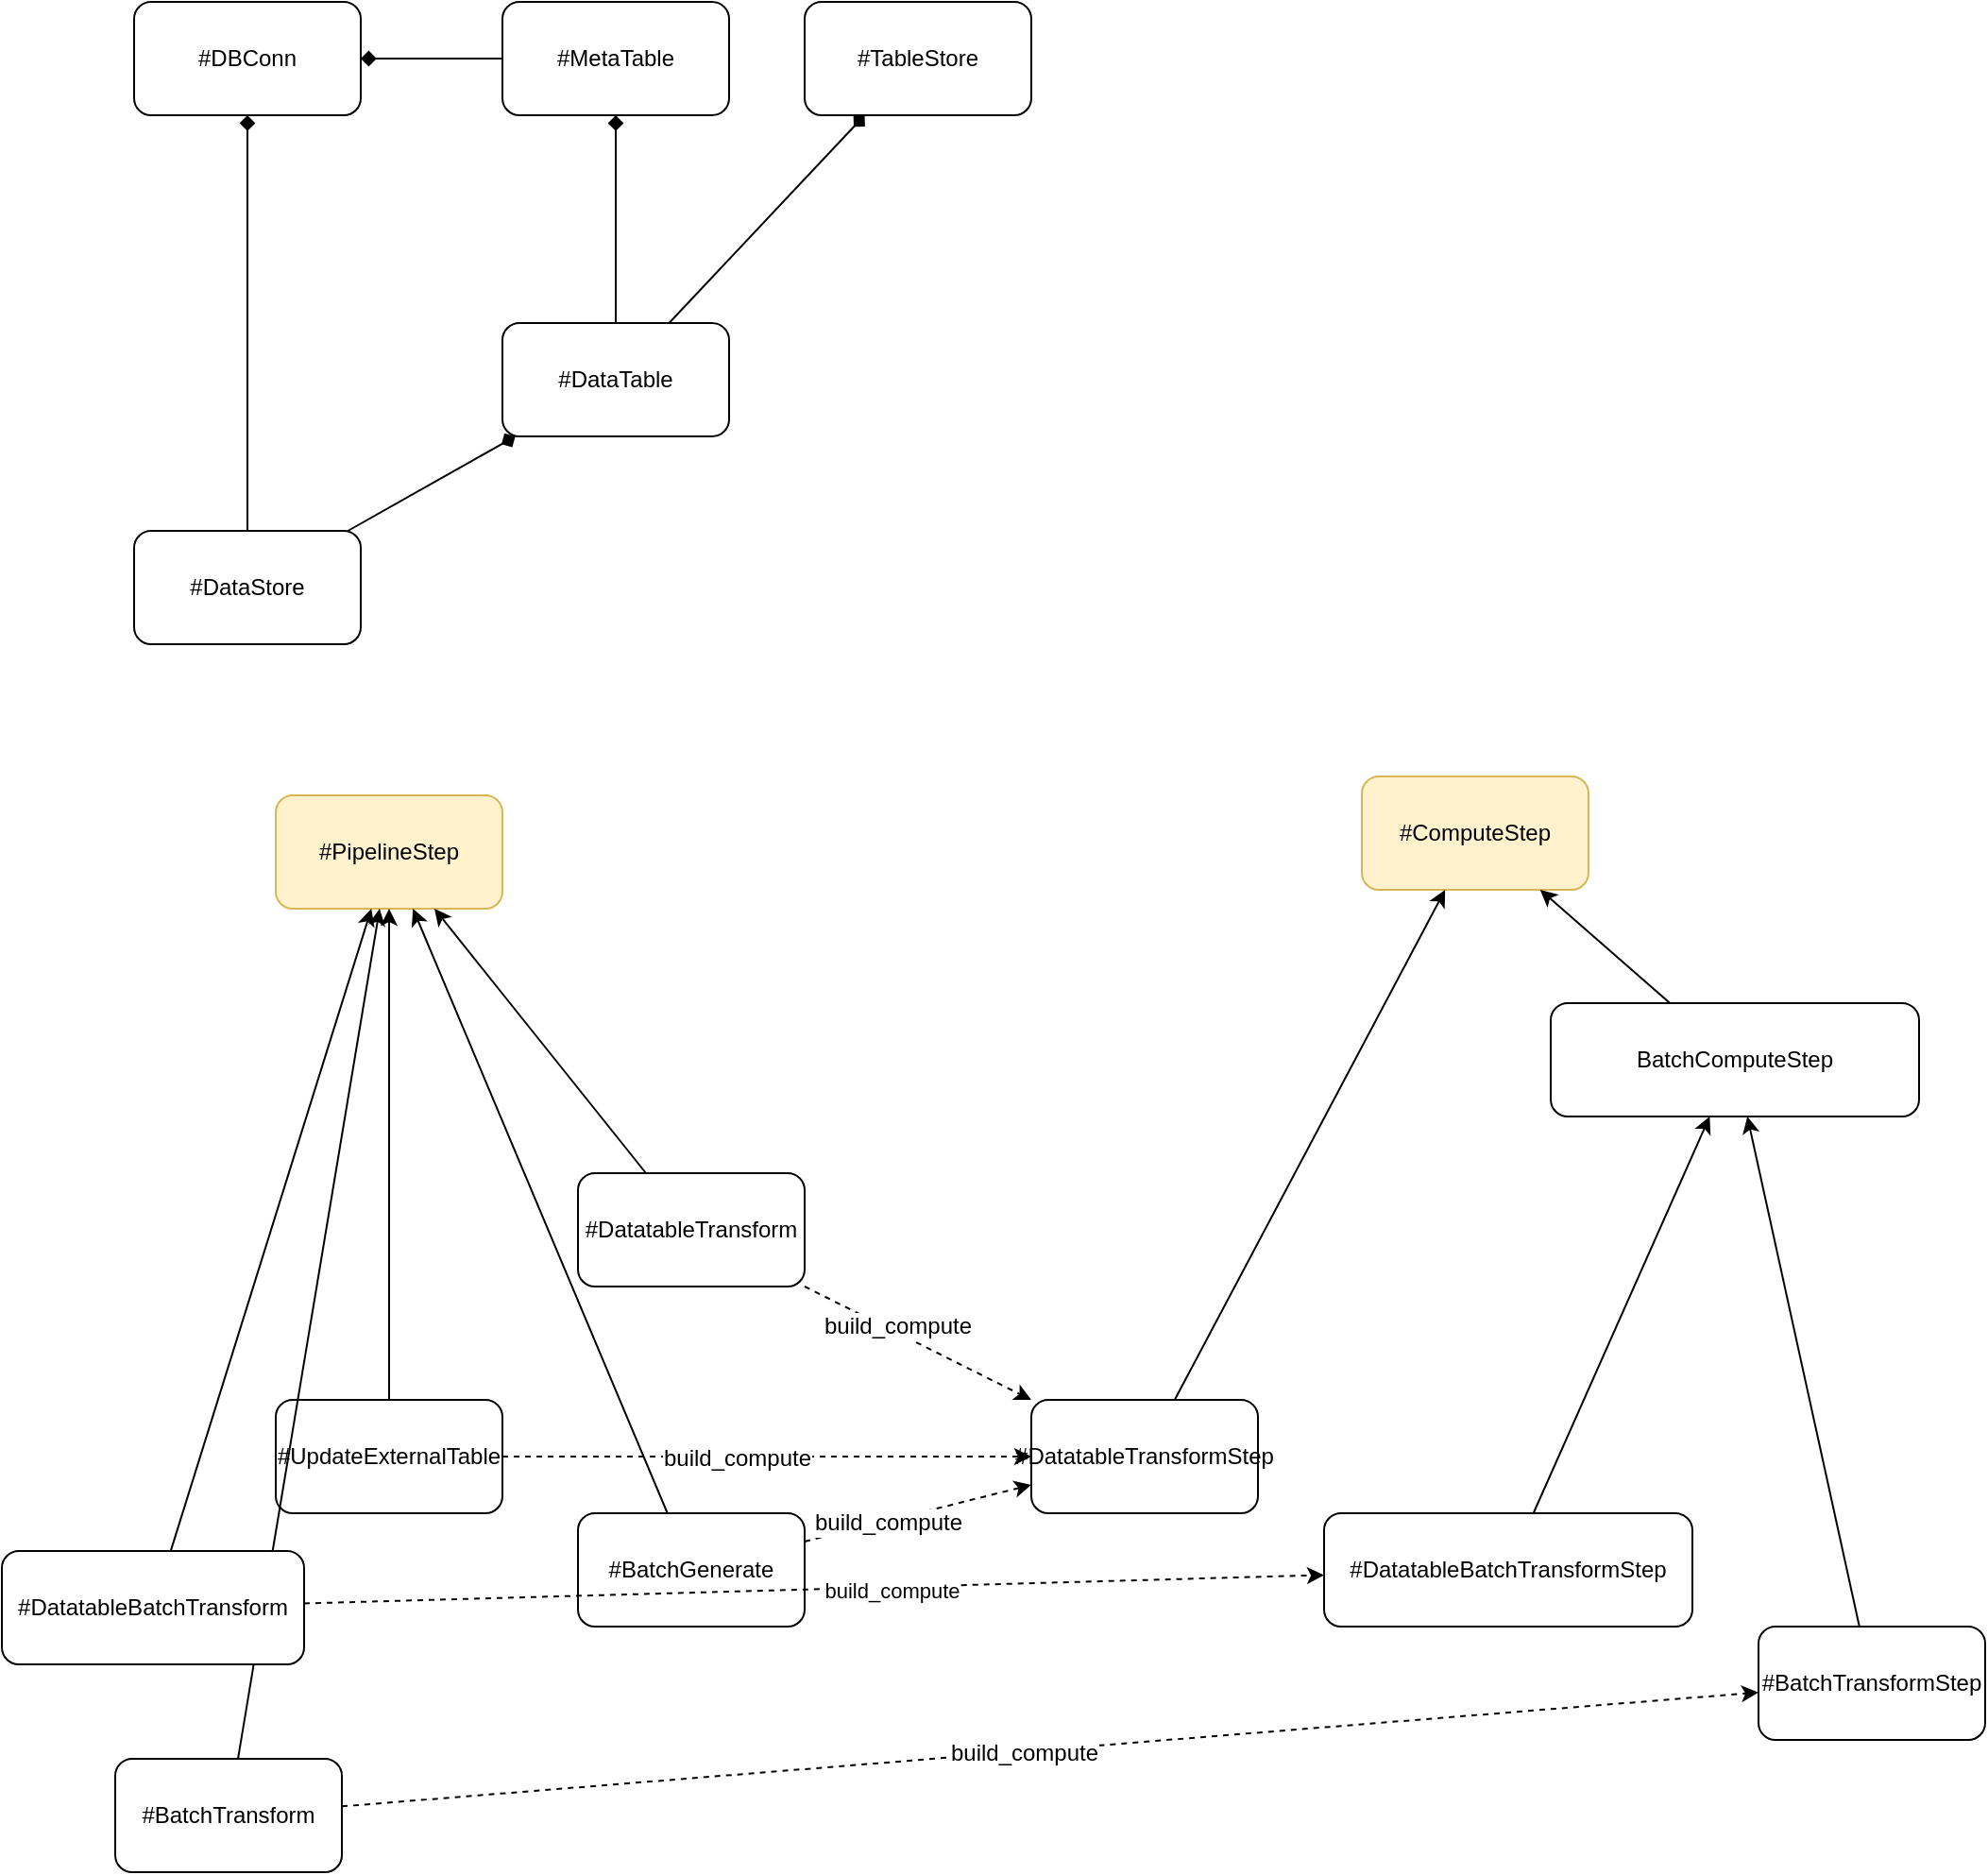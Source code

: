 <mxfile>
    <diagram id="680uwpuYkj8ZMehc0VYk" name="Page-2">
        <mxGraphModel dx="1571" dy="1906" grid="1" gridSize="10" guides="1" tooltips="1" connect="1" arrows="1" fold="1" page="1" pageScale="1" pageWidth="850" pageHeight="1100" math="0" shadow="0">
            <root>
                <mxCell id="ur8WBRzY9eALHr9f39F1-0"/>
                <mxCell id="ur8WBRzY9eALHr9f39F1-1" parent="ur8WBRzY9eALHr9f39F1-0"/>
                <mxCell id="ur8WBRzY9eALHr9f39F1-2" value="&lt;div style=&quot;font-size: 12px; line-height: 19px;&quot;&gt;&lt;div style=&quot;line-height: 19px; font-size: 12px;&quot;&gt;&lt;span style=&quot;font-size: 12px;&quot;&gt;#PipelineStep&lt;/span&gt;&lt;/div&gt;&lt;/div&gt;" style="rounded=1;whiteSpace=wrap;html=1;labelBackgroundColor=none;fillColor=#fff2cc;strokeColor=#d6b656;fontColor=default;fontFamily=Helvetica;fontSize=12;" parent="ur8WBRzY9eALHr9f39F1-1" vertex="1">
                    <mxGeometry x="165" y="260" width="120" height="60" as="geometry"/>
                </mxCell>
                <mxCell id="ur8WBRzY9eALHr9f39F1-4" style="edgeStyle=none;html=1;fontColor=default;" parent="ur8WBRzY9eALHr9f39F1-1" source="ur8WBRzY9eALHr9f39F1-3" target="ur8WBRzY9eALHr9f39F1-2" edge="1">
                    <mxGeometry relative="1" as="geometry"/>
                </mxCell>
                <mxCell id="ur8WBRzY9eALHr9f39F1-21" style="edgeStyle=none;html=1;fontColor=default;dashed=1;" parent="ur8WBRzY9eALHr9f39F1-1" source="ur8WBRzY9eALHr9f39F1-3" target="ur8WBRzY9eALHr9f39F1-8" edge="1">
                    <mxGeometry relative="1" as="geometry"/>
                </mxCell>
                <mxCell id="ur8WBRzY9eALHr9f39F1-25" value="build_compute" style="edgeLabel;html=1;align=center;verticalAlign=middle;resizable=0;points=[];fontSize=12;fontFamily=Helvetica;fontColor=default;" parent="ur8WBRzY9eALHr9f39F1-21" vertex="1" connectable="0">
                    <mxGeometry x="-0.114" y="-1" relative="1" as="geometry">
                        <mxPoint as="offset"/>
                    </mxGeometry>
                </mxCell>
                <mxCell id="ur8WBRzY9eALHr9f39F1-3" value="&lt;div style=&quot;font-size: 12px; line-height: 19px;&quot;&gt;&lt;span style=&quot;font-size: 12px;&quot;&gt;#&lt;/span&gt;&lt;span style=&quot;font-size: 12px;&quot;&gt;UpdateExternalTable&lt;/span&gt;&lt;/div&gt;" style="rounded=1;whiteSpace=wrap;html=1;labelBackgroundColor=none;fontColor=default;fontStyle=0;fontSize=12;fontFamily=Helvetica;" parent="ur8WBRzY9eALHr9f39F1-1" vertex="1">
                    <mxGeometry x="165" y="580" width="120" height="60" as="geometry"/>
                </mxCell>
                <mxCell id="ur8WBRzY9eALHr9f39F1-6" style="edgeStyle=none;html=1;fontColor=default;" parent="ur8WBRzY9eALHr9f39F1-1" source="ur8WBRzY9eALHr9f39F1-5" target="ur8WBRzY9eALHr9f39F1-2" edge="1">
                    <mxGeometry relative="1" as="geometry"/>
                </mxCell>
                <mxCell id="ur8WBRzY9eALHr9f39F1-22" style="edgeStyle=none;html=1;fontColor=default;dashed=1;" parent="ur8WBRzY9eALHr9f39F1-1" source="ur8WBRzY9eALHr9f39F1-5" target="ur8WBRzY9eALHr9f39F1-8" edge="1">
                    <mxGeometry relative="1" as="geometry"/>
                </mxCell>
                <mxCell id="ur8WBRzY9eALHr9f39F1-24" value="build_compute" style="edgeLabel;html=1;align=center;verticalAlign=middle;resizable=0;points=[];fontSize=12;fontFamily=Helvetica;fontColor=default;" parent="ur8WBRzY9eALHr9f39F1-22" vertex="1" connectable="0">
                    <mxGeometry x="-0.22" y="3" relative="1" as="geometry">
                        <mxPoint as="offset"/>
                    </mxGeometry>
                </mxCell>
                <mxCell id="ur8WBRzY9eALHr9f39F1-5" value="#DatatableTransform" style="rounded=1;whiteSpace=wrap;html=1;labelBackgroundColor=none;fontColor=default;" parent="ur8WBRzY9eALHr9f39F1-1" vertex="1">
                    <mxGeometry x="325" y="460" width="120" height="60" as="geometry"/>
                </mxCell>
                <mxCell id="ur8WBRzY9eALHr9f39F1-7" value="#ComputeStep" style="rounded=1;whiteSpace=wrap;html=1;labelBackgroundColor=none;fillColor=#fff2cc;strokeColor=#d6b656;" parent="ur8WBRzY9eALHr9f39F1-1" vertex="1">
                    <mxGeometry x="740" y="250" width="120" height="60" as="geometry"/>
                </mxCell>
                <mxCell id="ur8WBRzY9eALHr9f39F1-9" style="edgeStyle=none;html=1;fontColor=default;" parent="ur8WBRzY9eALHr9f39F1-1" source="ur8WBRzY9eALHr9f39F1-8" target="ur8WBRzY9eALHr9f39F1-7" edge="1">
                    <mxGeometry relative="1" as="geometry"/>
                </mxCell>
                <mxCell id="ur8WBRzY9eALHr9f39F1-8" value="#DatatableTransformStep" style="rounded=1;whiteSpace=wrap;html=1;labelBackgroundColor=none;fontColor=default;" parent="ur8WBRzY9eALHr9f39F1-1" vertex="1">
                    <mxGeometry x="565" y="580" width="120" height="60" as="geometry"/>
                </mxCell>
                <mxCell id="ur8WBRzY9eALHr9f39F1-11" style="edgeStyle=none;html=1;fontColor=default;" parent="ur8WBRzY9eALHr9f39F1-1" source="ur8WBRzY9eALHr9f39F1-10" target="ur8WBRzY9eALHr9f39F1-2" edge="1">
                    <mxGeometry relative="1" as="geometry"/>
                </mxCell>
                <mxCell id="ur8WBRzY9eALHr9f39F1-14" style="edgeStyle=none;html=1;fontColor=default;dashed=1;" parent="ur8WBRzY9eALHr9f39F1-1" source="ur8WBRzY9eALHr9f39F1-10" target="ur8WBRzY9eALHr9f39F1-12" edge="1">
                    <mxGeometry relative="1" as="geometry"/>
                </mxCell>
                <mxCell id="ur8WBRzY9eALHr9f39F1-27" value="build_compute" style="edgeLabel;html=1;align=center;verticalAlign=middle;resizable=0;points=[];fontSize=12;fontFamily=Helvetica;fontColor=default;" parent="ur8WBRzY9eALHr9f39F1-14" vertex="1" connectable="0">
                    <mxGeometry x="-0.038" y="-1" relative="1" as="geometry">
                        <mxPoint as="offset"/>
                    </mxGeometry>
                </mxCell>
                <mxCell id="ur8WBRzY9eALHr9f39F1-10" value="#BatchTransform" style="rounded=1;whiteSpace=wrap;html=1;labelBackgroundColor=none;fontColor=default;" parent="ur8WBRzY9eALHr9f39F1-1" vertex="1">
                    <mxGeometry x="80" y="770" width="120" height="60" as="geometry"/>
                </mxCell>
                <mxCell id="ur8WBRzY9eALHr9f39F1-13" style="edgeStyle=none;html=1;fontColor=default;" parent="ur8WBRzY9eALHr9f39F1-1" source="2" target="ur8WBRzY9eALHr9f39F1-7" edge="1">
                    <mxGeometry relative="1" as="geometry"/>
                </mxCell>
                <mxCell id="1" style="edgeStyle=none;html=1;" parent="ur8WBRzY9eALHr9f39F1-1" source="ur8WBRzY9eALHr9f39F1-12" target="2" edge="1">
                    <mxGeometry relative="1" as="geometry"/>
                </mxCell>
                <mxCell id="ur8WBRzY9eALHr9f39F1-12" value="#BatchTransformStep" style="rounded=1;whiteSpace=wrap;html=1;labelBackgroundColor=none;fontColor=default;" parent="ur8WBRzY9eALHr9f39F1-1" vertex="1">
                    <mxGeometry x="950" y="700" width="120" height="60" as="geometry"/>
                </mxCell>
                <mxCell id="ur8WBRzY9eALHr9f39F1-17" style="edgeStyle=none;html=1;fontColor=default;" parent="ur8WBRzY9eALHr9f39F1-1" source="ur8WBRzY9eALHr9f39F1-16" target="ur8WBRzY9eALHr9f39F1-2" edge="1">
                    <mxGeometry relative="1" as="geometry"/>
                </mxCell>
                <mxCell id="ur8WBRzY9eALHr9f39F1-20" style="edgeStyle=none;html=1;fontColor=default;dashed=1;" parent="ur8WBRzY9eALHr9f39F1-1" source="ur8WBRzY9eALHr9f39F1-16" target="ur8WBRzY9eALHr9f39F1-8" edge="1">
                    <mxGeometry relative="1" as="geometry"/>
                </mxCell>
                <mxCell id="ur8WBRzY9eALHr9f39F1-26" value="build_compute" style="edgeLabel;html=1;align=center;verticalAlign=middle;resizable=0;points=[];fontSize=12;fontFamily=Helvetica;fontColor=default;" parent="ur8WBRzY9eALHr9f39F1-20" vertex="1" connectable="0">
                    <mxGeometry x="-0.271" y="-1" relative="1" as="geometry">
                        <mxPoint as="offset"/>
                    </mxGeometry>
                </mxCell>
                <mxCell id="ur8WBRzY9eALHr9f39F1-16" value="#BatchGenerate" style="rounded=1;whiteSpace=wrap;html=1;labelBackgroundColor=none;fontColor=default;" parent="ur8WBRzY9eALHr9f39F1-1" vertex="1">
                    <mxGeometry x="325" y="640" width="120" height="60" as="geometry"/>
                </mxCell>
                <mxCell id="ur8WBRzY9eALHr9f39F1-32" style="edgeStyle=none;html=1;fontFamily=Helvetica;fontSize=12;fontColor=default;endArrow=diamond;endFill=1;strokeWidth=1;" parent="ur8WBRzY9eALHr9f39F1-1" source="ur8WBRzY9eALHr9f39F1-23" target="ur8WBRzY9eALHr9f39F1-31" edge="1">
                    <mxGeometry relative="1" as="geometry"/>
                </mxCell>
                <mxCell id="ur8WBRzY9eALHr9f39F1-34" style="edgeStyle=none;html=1;fontFamily=Helvetica;fontSize=12;fontColor=default;endArrow=diamond;endFill=1;strokeWidth=1;" parent="ur8WBRzY9eALHr9f39F1-1" source="ur8WBRzY9eALHr9f39F1-23" target="ur8WBRzY9eALHr9f39F1-33" edge="1">
                    <mxGeometry relative="1" as="geometry"/>
                </mxCell>
                <mxCell id="ur8WBRzY9eALHr9f39F1-23" value="#DataTable" style="rounded=1;whiteSpace=wrap;html=1;labelBackgroundColor=none;fontFamily=Helvetica;fontSize=12;fontColor=default;" parent="ur8WBRzY9eALHr9f39F1-1" vertex="1">
                    <mxGeometry x="285" y="10" width="120" height="60" as="geometry"/>
                </mxCell>
                <mxCell id="ur8WBRzY9eALHr9f39F1-28" value="#DBConn" style="rounded=1;whiteSpace=wrap;html=1;labelBackgroundColor=none;fontFamily=Helvetica;fontSize=12;fontColor=default;" parent="ur8WBRzY9eALHr9f39F1-1" vertex="1">
                    <mxGeometry x="90" y="-160" width="120" height="60" as="geometry"/>
                </mxCell>
                <mxCell id="ur8WBRzY9eALHr9f39F1-35" style="edgeStyle=none;html=1;fontFamily=Helvetica;fontSize=12;fontColor=default;endArrow=diamond;endFill=1;strokeWidth=1;" parent="ur8WBRzY9eALHr9f39F1-1" source="ur8WBRzY9eALHr9f39F1-31" target="ur8WBRzY9eALHr9f39F1-28" edge="1">
                    <mxGeometry relative="1" as="geometry"/>
                </mxCell>
                <mxCell id="ur8WBRzY9eALHr9f39F1-31" value="#MetaTable" style="rounded=1;whiteSpace=wrap;html=1;labelBackgroundColor=none;fontFamily=Helvetica;fontSize=12;fontColor=default;" parent="ur8WBRzY9eALHr9f39F1-1" vertex="1">
                    <mxGeometry x="285" y="-160" width="120" height="60" as="geometry"/>
                </mxCell>
                <mxCell id="ur8WBRzY9eALHr9f39F1-33" value="#TableStore" style="rounded=1;whiteSpace=wrap;html=1;labelBackgroundColor=none;fontFamily=Helvetica;fontSize=12;fontColor=default;" parent="ur8WBRzY9eALHr9f39F1-1" vertex="1">
                    <mxGeometry x="445" y="-160" width="120" height="60" as="geometry"/>
                </mxCell>
                <mxCell id="ur8WBRzY9eALHr9f39F1-37" style="edgeStyle=none;html=1;fontFamily=Helvetica;fontSize=12;fontColor=default;endArrow=diamond;endFill=1;strokeWidth=1;" parent="ur8WBRzY9eALHr9f39F1-1" source="ur8WBRzY9eALHr9f39F1-36" target="ur8WBRzY9eALHr9f39F1-28" edge="1">
                    <mxGeometry relative="1" as="geometry"/>
                </mxCell>
                <mxCell id="ur8WBRzY9eALHr9f39F1-38" style="edgeStyle=none;html=1;fontFamily=Helvetica;fontSize=12;fontColor=default;endArrow=diamond;endFill=1;strokeWidth=1;" parent="ur8WBRzY9eALHr9f39F1-1" source="ur8WBRzY9eALHr9f39F1-36" target="ur8WBRzY9eALHr9f39F1-23" edge="1">
                    <mxGeometry relative="1" as="geometry"/>
                </mxCell>
                <mxCell id="ur8WBRzY9eALHr9f39F1-36" value="#DataStore" style="rounded=1;whiteSpace=wrap;html=1;labelBackgroundColor=none;fontFamily=Helvetica;fontSize=12;fontColor=default;" parent="ur8WBRzY9eALHr9f39F1-1" vertex="1">
                    <mxGeometry x="90" y="120" width="120" height="60" as="geometry"/>
                </mxCell>
                <mxCell id="3" style="edgeStyle=none;html=1;" parent="ur8WBRzY9eALHr9f39F1-1" source="0" target="2" edge="1">
                    <mxGeometry relative="1" as="geometry"/>
                </mxCell>
                <mxCell id="0" value="#DatatableBatchTransformStep" style="rounded=1;whiteSpace=wrap;html=1;labelBackgroundColor=none;fontColor=default;" parent="ur8WBRzY9eALHr9f39F1-1" vertex="1">
                    <mxGeometry x="720" y="640" width="195" height="60" as="geometry"/>
                </mxCell>
                <mxCell id="2" value="BatchComputeStep" style="rounded=1;whiteSpace=wrap;html=1;labelBackgroundColor=none;fontColor=default;" parent="ur8WBRzY9eALHr9f39F1-1" vertex="1">
                    <mxGeometry x="840" y="370" width="195" height="60" as="geometry"/>
                </mxCell>
                <mxCell id="5" style="edgeStyle=none;html=1;dashed=1;" parent="ur8WBRzY9eALHr9f39F1-1" source="4" target="0" edge="1">
                    <mxGeometry relative="1" as="geometry"/>
                </mxCell>
                <mxCell id="6" value="build_compute" style="edgeLabel;html=1;align=center;verticalAlign=middle;resizable=0;points=[];" parent="5" vertex="1" connectable="0">
                    <mxGeometry x="0.152" y="-2" relative="1" as="geometry">
                        <mxPoint as="offset"/>
                    </mxGeometry>
                </mxCell>
                <mxCell id="7" style="edgeStyle=none;html=1;" parent="ur8WBRzY9eALHr9f39F1-1" source="4" target="ur8WBRzY9eALHr9f39F1-2" edge="1">
                    <mxGeometry relative="1" as="geometry"/>
                </mxCell>
                <mxCell id="4" value="#DatatableBatchTransform" style="rounded=1;whiteSpace=wrap;html=1;labelBackgroundColor=none;fontColor=default;" parent="ur8WBRzY9eALHr9f39F1-1" vertex="1">
                    <mxGeometry x="20" y="660" width="160" height="60" as="geometry"/>
                </mxCell>
            </root>
        </mxGraphModel>
    </diagram>
    <diagram id="4cpcBgCK0zw-l1H84aH2" name="Page-1">
        <mxGraphModel dx="1227" dy="804" grid="1" gridSize="10" guides="1" tooltips="1" connect="1" arrows="1" fold="1" page="1" pageScale="1" pageWidth="827" pageHeight="1169" math="0" shadow="0">
            <root>
                <mxCell id="0"/>
                <mxCell id="9" value="Groups" style="locked=1;" parent="0"/>
                <mxCell id="10" value="Meta DB" style="whiteSpace=wrap;html=1;align=center;verticalAlign=top;fillColor=none;dashed=1;rounded=1;" parent="9" vertex="1">
                    <mxGeometry x="80" y="240" width="520" height="170" as="geometry"/>
                </mxCell>
                <mxCell id="19" value="Data DB" style="whiteSpace=wrap;html=1;align=center;verticalAlign=top;fillColor=none;dashed=1;rounded=1;" parent="9" vertex="1">
                    <mxGeometry x="160" y="40" width="520" height="170" as="geometry"/>
                </mxCell>
                <mxCell id="1" value="Entities" parent="0"/>
                <mxCell id="2" value="MetaStore" style="whiteSpace=wrap;html=1;rounded=1;" parent="1" vertex="1">
                    <mxGeometry x="20" y="470" width="120" height="60" as="geometry"/>
                </mxCell>
                <mxCell id="23" style="edgeStyle=orthogonalEdgeStyle;orthogonalLoop=1;jettySize=auto;html=1;entryX=0.5;entryY=1;entryDx=0;entryDy=0;exitX=0.75;exitY=0;exitDx=0;exitDy=0;curved=1;" parent="1" source="3" target="21" edge="1">
                    <mxGeometry relative="1" as="geometry"/>
                </mxCell>
                <mxCell id="28" style="edgeStyle=orthogonalEdgeStyle;curved=1;rounded=0;orthogonalLoop=1;jettySize=auto;html=1;entryX=0.25;entryY=1;entryDx=0;entryDy=0;exitX=0.25;exitY=0;exitDx=0;exitDy=0;" parent="1" source="3" target="2" edge="1">
                    <mxGeometry relative="1" as="geometry"/>
                </mxCell>
                <mxCell id="3" value="DataTable&lt;br&gt;(table1)" style="whiteSpace=wrap;html=1;rounded=1;" parent="1" vertex="1">
                    <mxGeometry x="160" y="640" width="120" height="60" as="geometry"/>
                </mxCell>
                <mxCell id="4" value="DataCatalog" style="whiteSpace=wrap;html=1;rounded=1;" parent="1" vertex="1">
                    <mxGeometry x="110" y="860" width="120" height="60" as="geometry"/>
                </mxCell>
                <mxCell id="5" value="Pipeline" style="whiteSpace=wrap;html=1;rounded=1;" parent="1" vertex="1">
                    <mxGeometry x="960" y="350" width="120" height="60" as="geometry"/>
                </mxCell>
                <mxCell id="24" style="edgeStyle=orthogonalEdgeStyle;orthogonalLoop=1;jettySize=auto;html=1;exitX=0.75;exitY=0;exitDx=0;exitDy=0;entryX=0.5;entryY=1;entryDx=0;entryDy=0;curved=1;" parent="1" source="6" target="22" edge="1">
                    <mxGeometry relative="1" as="geometry"/>
                </mxCell>
                <mxCell id="29" style="edgeStyle=orthogonalEdgeStyle;curved=1;rounded=0;orthogonalLoop=1;jettySize=auto;html=1;entryX=0.75;entryY=1;entryDx=0;entryDy=0;exitX=0.25;exitY=0;exitDx=0;exitDy=0;" parent="1" source="6" target="2" edge="1">
                    <mxGeometry relative="1" as="geometry"/>
                </mxCell>
                <mxCell id="6" value="DataTable&lt;br&gt;(table2)" style="whiteSpace=wrap;html=1;rounded=1;" parent="1" vertex="1">
                    <mxGeometry x="390" y="640" width="120" height="60" as="geometry"/>
                </mxCell>
                <mxCell id="7" value="table1_meta" style="shape=cylinder3;whiteSpace=wrap;html=1;boundedLbl=1;backgroundOutline=1;size=15;rounded=1;" parent="1" vertex="1">
                    <mxGeometry x="160" y="280" width="100" height="80" as="geometry"/>
                </mxCell>
                <mxCell id="11" value="table1_data" style="shape=cylinder3;whiteSpace=wrap;html=1;boundedLbl=1;backgroundOutline=1;size=15;rounded=1;" parent="1" vertex="1">
                    <mxGeometry x="240" y="80" width="100" height="80" as="geometry"/>
                </mxCell>
                <mxCell id="12" value="table2_meta" style="shape=cylinder3;whiteSpace=wrap;html=1;boundedLbl=1;backgroundOutline=1;size=15;rounded=1;" parent="1" vertex="1">
                    <mxGeometry x="400" y="280" width="100" height="80" as="geometry"/>
                </mxCell>
                <mxCell id="16" value="meta" style="edgeStyle=orthogonalEdgeStyle;orthogonalLoop=1;jettySize=auto;html=1;exitX=0.75;exitY=0;exitDx=0;exitDy=0;entryX=0.5;entryY=1;entryDx=0;entryDy=0;entryPerimeter=0;curved=1;" parent="1" source="2" target="12" edge="1">
                    <mxGeometry relative="1" as="geometry">
                        <mxPoint x="620" y="510" as="sourcePoint"/>
                        <mxPoint x="620" y="350" as="targetPoint"/>
                    </mxGeometry>
                </mxCell>
                <mxCell id="17" style="edgeStyle=orthogonalEdgeStyle;orthogonalLoop=1;jettySize=auto;html=1;entryX=0.5;entryY=1;entryDx=0;entryDy=0;entryPerimeter=0;curved=1;exitX=0.25;exitY=0;exitDx=0;exitDy=0;" parent="1" source="2" target="7" edge="1">
                    <mxGeometry relative="1" as="geometry">
                        <mxPoint x="70" y="500" as="sourcePoint"/>
                        <mxPoint x="70" y="340" as="targetPoint"/>
                    </mxGeometry>
                </mxCell>
                <mxCell id="18" value="meta" style="edgeLabel;html=1;align=center;verticalAlign=middle;resizable=0;points=[];rounded=1;" parent="17" vertex="1" connectable="0">
                    <mxGeometry x="-0.013" y="1" relative="1" as="geometry">
                        <mxPoint as="offset"/>
                    </mxGeometry>
                </mxCell>
                <mxCell id="20" value="table2_data" style="shape=cylinder3;whiteSpace=wrap;html=1;boundedLbl=1;backgroundOutline=1;size=15;rounded=1;" parent="1" vertex="1">
                    <mxGeometry x="480" y="80" width="100" height="80" as="geometry"/>
                </mxCell>
                <mxCell id="25" style="edgeStyle=orthogonalEdgeStyle;orthogonalLoop=1;jettySize=auto;html=1;exitX=0.5;exitY=0;exitDx=0;exitDy=0;curved=1;" parent="1" source="21" target="11" edge="1">
                    <mxGeometry relative="1" as="geometry"/>
                </mxCell>
                <mxCell id="21" value="DataTable_SQLStore&lt;br&gt;(table1)" style="whiteSpace=wrap;html=1;rounded=1;" parent="1" vertex="1">
                    <mxGeometry x="230" y="480" width="120" height="60" as="geometry"/>
                </mxCell>
                <mxCell id="26" style="edgeStyle=orthogonalEdgeStyle;orthogonalLoop=1;jettySize=auto;html=1;exitX=0.5;exitY=0;exitDx=0;exitDy=0;curved=1;" parent="1" source="22" target="20" edge="1">
                    <mxGeometry relative="1" as="geometry"/>
                </mxCell>
                <mxCell id="22" value="DataTable_SQLStore&lt;br&gt;(table2)" style="whiteSpace=wrap;html=1;rounded=1;" parent="1" vertex="1">
                    <mxGeometry x="470" y="480" width="120" height="60" as="geometry"/>
                </mxCell>
            </root>
        </mxGraphModel>
    </diagram>
</mxfile>